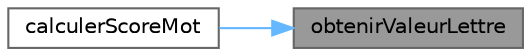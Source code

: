 digraph "obtenirValeurLettre"
{
 // LATEX_PDF_SIZE
  bgcolor="transparent";
  edge [fontname=Helvetica,fontsize=10,labelfontname=Helvetica,labelfontsize=10];
  node [fontname=Helvetica,fontsize=10,shape=box,height=0.2,width=0.4];
  rankdir="RL";
  Node1 [id="Node000001",label="obtenirValeurLettre",height=0.2,width=0.4,color="gray40", fillcolor="grey60", style="filled", fontcolor="black",tooltip=" "];
  Node1 -> Node2 [id="edge3_Node000001_Node000002",dir="back",color="steelblue1",style="solid",tooltip=" "];
  Node2 [id="Node000002",label="calculerScoreMot",height=0.2,width=0.4,color="grey40", fillcolor="white", style="filled",URL="$sspgm_8c.html#a2ea849039b102f6909f299ca81168dbf",tooltip=" "];
}
